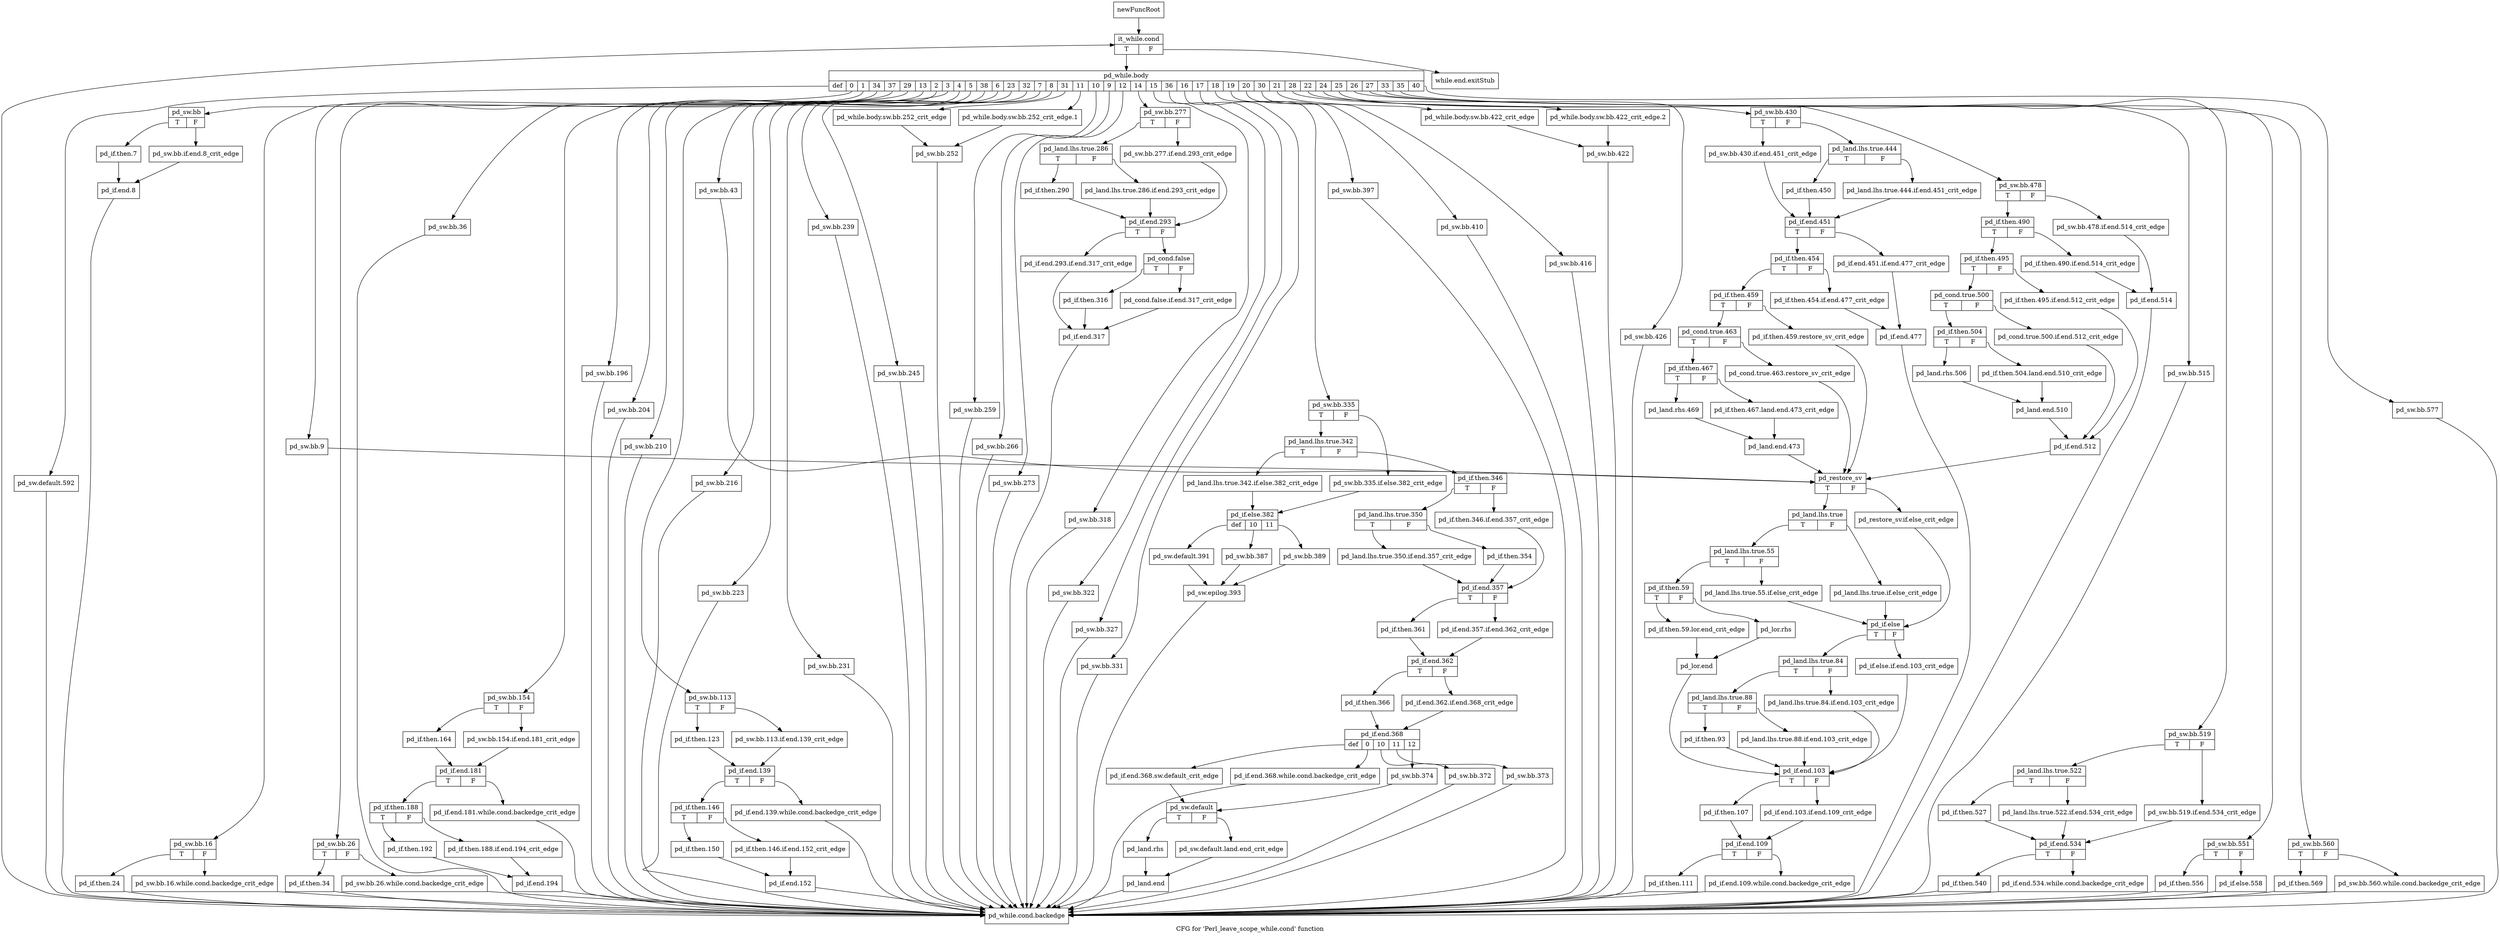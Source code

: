 digraph "CFG for 'Perl_leave_scope_while.cond' function" {
	label="CFG for 'Perl_leave_scope_while.cond' function";

	Node0x5437950 [shape=record,label="{newFuncRoot}"];
	Node0x5437950 -> Node0x543b980;
	Node0x543b930 [shape=record,label="{while.end.exitStub}"];
	Node0x543b980 [shape=record,label="{it_while.cond|{<s0>T|<s1>F}}"];
	Node0x543b980:s0 -> Node0x543b9d0;
	Node0x543b980:s1 -> Node0x543b930;
	Node0x543b9d0 [shape=record,label="{pd_while.body|{<s0>def|<s1>0|<s2>1|<s3>34|<s4>37|<s5>29|<s6>13|<s7>2|<s8>3|<s9>4|<s10>5|<s11>38|<s12>6|<s13>23|<s14>32|<s15>7|<s16>8|<s17>31|<s18>11|<s19>10|<s20>9|<s21>12|<s22>14|<s23>15|<s24>36|<s25>16|<s26>17|<s27>18|<s28>19|<s29>20|<s30>30|<s31>21|<s32>28|<s33>22|<s34>24|<s35>25|<s36>26|<s37>27|<s38>33|<s39>35|<s40>40}}"];
	Node0x543b9d0:s0 -> Node0x543eea0;
	Node0x543b9d0:s1 -> Node0x543ed60;
	Node0x543b9d0:s2 -> Node0x543e5e0;
	Node0x543b9d0:s3 -> Node0x543e4f0;
	Node0x543b9d0:s4 -> Node0x543e400;
	Node0x543b9d0:s5 -> Node0x543e3b0;
	Node0x543b9d0:s6 -> Node0x543e360;
	Node0x543b9d0:s7 -> Node0x543e090;
	Node0x543b9d0:s8 -> Node0x543ddc0;
	Node0x543b9d0:s9 -> Node0x543dd70;
	Node0x543b9d0:s10 -> Node0x543dd20;
	Node0x543b9d0:s11 -> Node0x543dcd0;
	Node0x543b9d0:s12 -> Node0x543dc80;
	Node0x543b9d0:s13 -> Node0x543dc30;
	Node0x543b9d0:s14 -> Node0x543dbe0;
	Node0x543b9d0:s15 -> Node0x543db90;
	Node0x543b9d0:s16 -> Node0x543db40;
	Node0x543b9d0:s17 -> Node0x543daa0;
	Node0x543b9d0:s18 -> Node0x543da50;
	Node0x543b9d0:s19 -> Node0x543da00;
	Node0x543b9d0:s20 -> Node0x543d9b0;
	Node0x543b9d0:s21 -> Node0x543d960;
	Node0x543b9d0:s22 -> Node0x543d5f0;
	Node0x543b9d0:s23 -> Node0x543d5a0;
	Node0x543b9d0:s24 -> Node0x543d550;
	Node0x543b9d0:s25 -> Node0x543d500;
	Node0x543b9d0:s26 -> Node0x543d4b0;
	Node0x543b9d0:s27 -> Node0x543cb50;
	Node0x543b9d0:s28 -> Node0x543cb00;
	Node0x543b9d0:s29 -> Node0x543cab0;
	Node0x543b9d0:s30 -> Node0x543ca60;
	Node0x543b9d0:s31 -> Node0x543c9c0;
	Node0x543b9d0:s32 -> Node0x543c970;
	Node0x543b9d0:s33 -> Node0x543c920;
	Node0x543b9d0:s34 -> Node0x543c380;
	Node0x543b9d0:s35 -> Node0x543bf20;
	Node0x543b9d0:s36 -> Node0x543bed0;
	Node0x543b9d0:s37 -> Node0x543bc50;
	Node0x543b9d0:s38 -> Node0x543bb60;
	Node0x543b9d0:s39 -> Node0x543ba70;
	Node0x543b9d0:s40 -> Node0x543ba20;
	Node0x543ba20 [shape=record,label="{pd_sw.bb.577}"];
	Node0x543ba20 -> Node0x543eef0;
	Node0x543ba70 [shape=record,label="{pd_sw.bb.560|{<s0>T|<s1>F}}"];
	Node0x543ba70:s0 -> Node0x543bb10;
	Node0x543ba70:s1 -> Node0x543bac0;
	Node0x543bac0 [shape=record,label="{pd_sw.bb.560.while.cond.backedge_crit_edge}"];
	Node0x543bac0 -> Node0x543eef0;
	Node0x543bb10 [shape=record,label="{pd_if.then.569}"];
	Node0x543bb10 -> Node0x543eef0;
	Node0x543bb60 [shape=record,label="{pd_sw.bb.551|{<s0>T|<s1>F}}"];
	Node0x543bb60:s0 -> Node0x543bc00;
	Node0x543bb60:s1 -> Node0x543bbb0;
	Node0x543bbb0 [shape=record,label="{pd_if.else.558}"];
	Node0x543bbb0 -> Node0x543eef0;
	Node0x543bc00 [shape=record,label="{pd_if.then.556}"];
	Node0x543bc00 -> Node0x543eef0;
	Node0x543bc50 [shape=record,label="{pd_sw.bb.519|{<s0>T|<s1>F}}"];
	Node0x543bc50:s0 -> Node0x543bcf0;
	Node0x543bc50:s1 -> Node0x543bca0;
	Node0x543bca0 [shape=record,label="{pd_sw.bb.519.if.end.534_crit_edge}"];
	Node0x543bca0 -> Node0x543bde0;
	Node0x543bcf0 [shape=record,label="{pd_land.lhs.true.522|{<s0>T|<s1>F}}"];
	Node0x543bcf0:s0 -> Node0x543bd90;
	Node0x543bcf0:s1 -> Node0x543bd40;
	Node0x543bd40 [shape=record,label="{pd_land.lhs.true.522.if.end.534_crit_edge}"];
	Node0x543bd40 -> Node0x543bde0;
	Node0x543bd90 [shape=record,label="{pd_if.then.527}"];
	Node0x543bd90 -> Node0x543bde0;
	Node0x543bde0 [shape=record,label="{pd_if.end.534|{<s0>T|<s1>F}}"];
	Node0x543bde0:s0 -> Node0x543be80;
	Node0x543bde0:s1 -> Node0x543be30;
	Node0x543be30 [shape=record,label="{pd_if.end.534.while.cond.backedge_crit_edge}"];
	Node0x543be30 -> Node0x543eef0;
	Node0x543be80 [shape=record,label="{pd_if.then.540}"];
	Node0x543be80 -> Node0x543eef0;
	Node0x543bed0 [shape=record,label="{pd_sw.bb.515}"];
	Node0x543bed0 -> Node0x543eef0;
	Node0x543bf20 [shape=record,label="{pd_sw.bb.478|{<s0>T|<s1>F}}"];
	Node0x543bf20:s0 -> Node0x543bfc0;
	Node0x543bf20:s1 -> Node0x543bf70;
	Node0x543bf70 [shape=record,label="{pd_sw.bb.478.if.end.514_crit_edge}"];
	Node0x543bf70 -> Node0x543c060;
	Node0x543bfc0 [shape=record,label="{pd_if.then.490|{<s0>T|<s1>F}}"];
	Node0x543bfc0:s0 -> Node0x543c0b0;
	Node0x543bfc0:s1 -> Node0x543c010;
	Node0x543c010 [shape=record,label="{pd_if.then.490.if.end.514_crit_edge}"];
	Node0x543c010 -> Node0x543c060;
	Node0x543c060 [shape=record,label="{pd_if.end.514}"];
	Node0x543c060 -> Node0x543eef0;
	Node0x543c0b0 [shape=record,label="{pd_if.then.495|{<s0>T|<s1>F}}"];
	Node0x543c0b0:s0 -> Node0x543c150;
	Node0x543c0b0:s1 -> Node0x543c100;
	Node0x543c100 [shape=record,label="{pd_if.then.495.if.end.512_crit_edge}"];
	Node0x543c100 -> Node0x543c330;
	Node0x543c150 [shape=record,label="{pd_cond.true.500|{<s0>T|<s1>F}}"];
	Node0x543c150:s0 -> Node0x543c1f0;
	Node0x543c150:s1 -> Node0x543c1a0;
	Node0x543c1a0 [shape=record,label="{pd_cond.true.500.if.end.512_crit_edge}"];
	Node0x543c1a0 -> Node0x543c330;
	Node0x543c1f0 [shape=record,label="{pd_if.then.504|{<s0>T|<s1>F}}"];
	Node0x543c1f0:s0 -> Node0x543c290;
	Node0x543c1f0:s1 -> Node0x543c240;
	Node0x543c240 [shape=record,label="{pd_if.then.504.land.end.510_crit_edge}"];
	Node0x543c240 -> Node0x543c2e0;
	Node0x543c290 [shape=record,label="{pd_land.rhs.506}"];
	Node0x543c290 -> Node0x543c2e0;
	Node0x543c2e0 [shape=record,label="{pd_land.end.510}"];
	Node0x543c2e0 -> Node0x543c330;
	Node0x543c330 [shape=record,label="{pd_if.end.512}"];
	Node0x543c330 -> Node0x543e630;
	Node0x543c380 [shape=record,label="{pd_sw.bb.430|{<s0>T|<s1>F}}"];
	Node0x543c380:s0 -> Node0x543c4c0;
	Node0x543c380:s1 -> Node0x543c3d0;
	Node0x543c3d0 [shape=record,label="{pd_land.lhs.true.444|{<s0>T|<s1>F}}"];
	Node0x543c3d0:s0 -> Node0x543c470;
	Node0x543c3d0:s1 -> Node0x543c420;
	Node0x543c420 [shape=record,label="{pd_land.lhs.true.444.if.end.451_crit_edge}"];
	Node0x543c420 -> Node0x543c510;
	Node0x543c470 [shape=record,label="{pd_if.then.450}"];
	Node0x543c470 -> Node0x543c510;
	Node0x543c4c0 [shape=record,label="{pd_sw.bb.430.if.end.451_crit_edge}"];
	Node0x543c4c0 -> Node0x543c510;
	Node0x543c510 [shape=record,label="{pd_if.end.451|{<s0>T|<s1>F}}"];
	Node0x543c510:s0 -> Node0x543c5b0;
	Node0x543c510:s1 -> Node0x543c560;
	Node0x543c560 [shape=record,label="{pd_if.end.451.if.end.477_crit_edge}"];
	Node0x543c560 -> Node0x543c650;
	Node0x543c5b0 [shape=record,label="{pd_if.then.454|{<s0>T|<s1>F}}"];
	Node0x543c5b0:s0 -> Node0x543c6a0;
	Node0x543c5b0:s1 -> Node0x543c600;
	Node0x543c600 [shape=record,label="{pd_if.then.454.if.end.477_crit_edge}"];
	Node0x543c600 -> Node0x543c650;
	Node0x543c650 [shape=record,label="{pd_if.end.477}"];
	Node0x543c650 -> Node0x543eef0;
	Node0x543c6a0 [shape=record,label="{pd_if.then.459|{<s0>T|<s1>F}}"];
	Node0x543c6a0:s0 -> Node0x543c740;
	Node0x543c6a0:s1 -> Node0x543c6f0;
	Node0x543c6f0 [shape=record,label="{pd_if.then.459.restore_sv_crit_edge}"];
	Node0x543c6f0 -> Node0x543e630;
	Node0x543c740 [shape=record,label="{pd_cond.true.463|{<s0>T|<s1>F}}"];
	Node0x543c740:s0 -> Node0x543c7e0;
	Node0x543c740:s1 -> Node0x543c790;
	Node0x543c790 [shape=record,label="{pd_cond.true.463.restore_sv_crit_edge}"];
	Node0x543c790 -> Node0x543e630;
	Node0x543c7e0 [shape=record,label="{pd_if.then.467|{<s0>T|<s1>F}}"];
	Node0x543c7e0:s0 -> Node0x543c880;
	Node0x543c7e0:s1 -> Node0x543c830;
	Node0x543c830 [shape=record,label="{pd_if.then.467.land.end.473_crit_edge}"];
	Node0x543c830 -> Node0x543c8d0;
	Node0x543c880 [shape=record,label="{pd_land.rhs.469}"];
	Node0x543c880 -> Node0x543c8d0;
	Node0x543c8d0 [shape=record,label="{pd_land.end.473}"];
	Node0x543c8d0 -> Node0x543e630;
	Node0x543c920 [shape=record,label="{pd_sw.bb.426}"];
	Node0x543c920 -> Node0x543eef0;
	Node0x543c970 [shape=record,label="{pd_while.body.sw.bb.422_crit_edge.2}"];
	Node0x543c970 -> Node0x543ca10;
	Node0x543c9c0 [shape=record,label="{pd_while.body.sw.bb.422_crit_edge}"];
	Node0x543c9c0 -> Node0x543ca10;
	Node0x543ca10 [shape=record,label="{pd_sw.bb.422}"];
	Node0x543ca10 -> Node0x543eef0;
	Node0x543ca60 [shape=record,label="{pd_sw.bb.416}"];
	Node0x543ca60 -> Node0x543eef0;
	Node0x543cab0 [shape=record,label="{pd_sw.bb.410}"];
	Node0x543cab0 -> Node0x543eef0;
	Node0x543cb00 [shape=record,label="{pd_sw.bb.397}"];
	Node0x543cb00 -> Node0x543eef0;
	Node0x543cb50 [shape=record,label="{pd_sw.bb.335|{<s0>T|<s1>F}}"];
	Node0x543cb50:s0 -> Node0x543cbf0;
	Node0x543cb50:s1 -> Node0x543cba0;
	Node0x543cba0 [shape=record,label="{pd_sw.bb.335.if.else.382_crit_edge}"];
	Node0x543cba0 -> Node0x543d320;
	Node0x543cbf0 [shape=record,label="{pd_land.lhs.true.342|{<s0>T|<s1>F}}"];
	Node0x543cbf0:s0 -> Node0x543d2d0;
	Node0x543cbf0:s1 -> Node0x543cc40;
	Node0x543cc40 [shape=record,label="{pd_if.then.346|{<s0>T|<s1>F}}"];
	Node0x543cc40:s0 -> Node0x543cce0;
	Node0x543cc40:s1 -> Node0x543cc90;
	Node0x543cc90 [shape=record,label="{pd_if.then.346.if.end.357_crit_edge}"];
	Node0x543cc90 -> Node0x543cdd0;
	Node0x543cce0 [shape=record,label="{pd_land.lhs.true.350|{<s0>T|<s1>F}}"];
	Node0x543cce0:s0 -> Node0x543cd80;
	Node0x543cce0:s1 -> Node0x543cd30;
	Node0x543cd30 [shape=record,label="{pd_if.then.354}"];
	Node0x543cd30 -> Node0x543cdd0;
	Node0x543cd80 [shape=record,label="{pd_land.lhs.true.350.if.end.357_crit_edge}"];
	Node0x543cd80 -> Node0x543cdd0;
	Node0x543cdd0 [shape=record,label="{pd_if.end.357|{<s0>T|<s1>F}}"];
	Node0x543cdd0:s0 -> Node0x543ce70;
	Node0x543cdd0:s1 -> Node0x543ce20;
	Node0x543ce20 [shape=record,label="{pd_if.end.357.if.end.362_crit_edge}"];
	Node0x543ce20 -> Node0x543cec0;
	Node0x543ce70 [shape=record,label="{pd_if.then.361}"];
	Node0x543ce70 -> Node0x543cec0;
	Node0x543cec0 [shape=record,label="{pd_if.end.362|{<s0>T|<s1>F}}"];
	Node0x543cec0:s0 -> Node0x543cf60;
	Node0x543cec0:s1 -> Node0x543cf10;
	Node0x543cf10 [shape=record,label="{pd_if.end.362.if.end.368_crit_edge}"];
	Node0x543cf10 -> Node0x543cfb0;
	Node0x543cf60 [shape=record,label="{pd_if.then.366}"];
	Node0x543cf60 -> Node0x543cfb0;
	Node0x543cfb0 [shape=record,label="{pd_if.end.368|{<s0>def|<s1>0|<s2>10|<s3>11|<s4>12}}"];
	Node0x543cfb0:s0 -> Node0x543d140;
	Node0x543cfb0:s1 -> Node0x543d0f0;
	Node0x543cfb0:s2 -> Node0x543d0a0;
	Node0x543cfb0:s3 -> Node0x543d050;
	Node0x543cfb0:s4 -> Node0x543d000;
	Node0x543d000 [shape=record,label="{pd_sw.bb.374}"];
	Node0x543d000 -> Node0x543d190;
	Node0x543d050 [shape=record,label="{pd_sw.bb.373}"];
	Node0x543d050 -> Node0x543eef0;
	Node0x543d0a0 [shape=record,label="{pd_sw.bb.372}"];
	Node0x543d0a0 -> Node0x543eef0;
	Node0x543d0f0 [shape=record,label="{pd_if.end.368.while.cond.backedge_crit_edge}"];
	Node0x543d0f0 -> Node0x543eef0;
	Node0x543d140 [shape=record,label="{pd_if.end.368.sw.default_crit_edge}"];
	Node0x543d140 -> Node0x543d190;
	Node0x543d190 [shape=record,label="{pd_sw.default|{<s0>T|<s1>F}}"];
	Node0x543d190:s0 -> Node0x543d230;
	Node0x543d190:s1 -> Node0x543d1e0;
	Node0x543d1e0 [shape=record,label="{pd_sw.default.land.end_crit_edge}"];
	Node0x543d1e0 -> Node0x543d280;
	Node0x543d230 [shape=record,label="{pd_land.rhs}"];
	Node0x543d230 -> Node0x543d280;
	Node0x543d280 [shape=record,label="{pd_land.end}"];
	Node0x543d280 -> Node0x543eef0;
	Node0x543d2d0 [shape=record,label="{pd_land.lhs.true.342.if.else.382_crit_edge}"];
	Node0x543d2d0 -> Node0x543d320;
	Node0x543d320 [shape=record,label="{pd_if.else.382|{<s0>def|<s1>10|<s2>11}}"];
	Node0x543d320:s0 -> Node0x543d410;
	Node0x543d320:s1 -> Node0x543d3c0;
	Node0x543d320:s2 -> Node0x543d370;
	Node0x543d370 [shape=record,label="{pd_sw.bb.389}"];
	Node0x543d370 -> Node0x543d460;
	Node0x543d3c0 [shape=record,label="{pd_sw.bb.387}"];
	Node0x543d3c0 -> Node0x543d460;
	Node0x543d410 [shape=record,label="{pd_sw.default.391}"];
	Node0x543d410 -> Node0x543d460;
	Node0x543d460 [shape=record,label="{pd_sw.epilog.393}"];
	Node0x543d460 -> Node0x543eef0;
	Node0x543d4b0 [shape=record,label="{pd_sw.bb.331}"];
	Node0x543d4b0 -> Node0x543eef0;
	Node0x543d500 [shape=record,label="{pd_sw.bb.327}"];
	Node0x543d500 -> Node0x543eef0;
	Node0x543d550 [shape=record,label="{pd_sw.bb.322}"];
	Node0x543d550 -> Node0x543eef0;
	Node0x543d5a0 [shape=record,label="{pd_sw.bb.318}"];
	Node0x543d5a0 -> Node0x543eef0;
	Node0x543d5f0 [shape=record,label="{pd_sw.bb.277|{<s0>T|<s1>F}}"];
	Node0x543d5f0:s0 -> Node0x543d690;
	Node0x543d5f0:s1 -> Node0x543d640;
	Node0x543d640 [shape=record,label="{pd_sw.bb.277.if.end.293_crit_edge}"];
	Node0x543d640 -> Node0x543d780;
	Node0x543d690 [shape=record,label="{pd_land.lhs.true.286|{<s0>T|<s1>F}}"];
	Node0x543d690:s0 -> Node0x543d730;
	Node0x543d690:s1 -> Node0x543d6e0;
	Node0x543d6e0 [shape=record,label="{pd_land.lhs.true.286.if.end.293_crit_edge}"];
	Node0x543d6e0 -> Node0x543d780;
	Node0x543d730 [shape=record,label="{pd_if.then.290}"];
	Node0x543d730 -> Node0x543d780;
	Node0x543d780 [shape=record,label="{pd_if.end.293|{<s0>T|<s1>F}}"];
	Node0x543d780:s0 -> Node0x543d8c0;
	Node0x543d780:s1 -> Node0x543d7d0;
	Node0x543d7d0 [shape=record,label="{pd_cond.false|{<s0>T|<s1>F}}"];
	Node0x543d7d0:s0 -> Node0x543d870;
	Node0x543d7d0:s1 -> Node0x543d820;
	Node0x543d820 [shape=record,label="{pd_cond.false.if.end.317_crit_edge}"];
	Node0x543d820 -> Node0x543d910;
	Node0x543d870 [shape=record,label="{pd_if.then.316}"];
	Node0x543d870 -> Node0x543d910;
	Node0x543d8c0 [shape=record,label="{pd_if.end.293.if.end.317_crit_edge}"];
	Node0x543d8c0 -> Node0x543d910;
	Node0x543d910 [shape=record,label="{pd_if.end.317}"];
	Node0x543d910 -> Node0x543eef0;
	Node0x543d960 [shape=record,label="{pd_sw.bb.273}"];
	Node0x543d960 -> Node0x543eef0;
	Node0x543d9b0 [shape=record,label="{pd_sw.bb.266}"];
	Node0x543d9b0 -> Node0x543eef0;
	Node0x543da00 [shape=record,label="{pd_sw.bb.259}"];
	Node0x543da00 -> Node0x543eef0;
	Node0x543da50 [shape=record,label="{pd_while.body.sw.bb.252_crit_edge.1}"];
	Node0x543da50 -> Node0x543daf0;
	Node0x543daa0 [shape=record,label="{pd_while.body.sw.bb.252_crit_edge}"];
	Node0x543daa0 -> Node0x543daf0;
	Node0x543daf0 [shape=record,label="{pd_sw.bb.252}"];
	Node0x543daf0 -> Node0x543eef0;
	Node0x543db40 [shape=record,label="{pd_sw.bb.245}"];
	Node0x543db40 -> Node0x543eef0;
	Node0x543db90 [shape=record,label="{pd_sw.bb.239}"];
	Node0x543db90 -> Node0x543eef0;
	Node0x543dbe0 [shape=record,label="{pd_sw.bb.231}"];
	Node0x543dbe0 -> Node0x543eef0;
	Node0x543dc30 [shape=record,label="{pd_sw.bb.223}"];
	Node0x543dc30 -> Node0x543eef0;
	Node0x543dc80 [shape=record,label="{pd_sw.bb.216}"];
	Node0x543dc80 -> Node0x543eef0;
	Node0x543dcd0 [shape=record,label="{pd_sw.bb.210}"];
	Node0x543dcd0 -> Node0x543eef0;
	Node0x543dd20 [shape=record,label="{pd_sw.bb.204}"];
	Node0x543dd20 -> Node0x543eef0;
	Node0x543dd70 [shape=record,label="{pd_sw.bb.196}"];
	Node0x543dd70 -> Node0x543eef0;
	Node0x543ddc0 [shape=record,label="{pd_sw.bb.154|{<s0>T|<s1>F}}"];
	Node0x543ddc0:s0 -> Node0x543de60;
	Node0x543ddc0:s1 -> Node0x543de10;
	Node0x543de10 [shape=record,label="{pd_sw.bb.154.if.end.181_crit_edge}"];
	Node0x543de10 -> Node0x543deb0;
	Node0x543de60 [shape=record,label="{pd_if.then.164}"];
	Node0x543de60 -> Node0x543deb0;
	Node0x543deb0 [shape=record,label="{pd_if.end.181|{<s0>T|<s1>F}}"];
	Node0x543deb0:s0 -> Node0x543df50;
	Node0x543deb0:s1 -> Node0x543df00;
	Node0x543df00 [shape=record,label="{pd_if.end.181.while.cond.backedge_crit_edge}"];
	Node0x543df00 -> Node0x543eef0;
	Node0x543df50 [shape=record,label="{pd_if.then.188|{<s0>T|<s1>F}}"];
	Node0x543df50:s0 -> Node0x543dff0;
	Node0x543df50:s1 -> Node0x543dfa0;
	Node0x543dfa0 [shape=record,label="{pd_if.then.188.if.end.194_crit_edge}"];
	Node0x543dfa0 -> Node0x543e040;
	Node0x543dff0 [shape=record,label="{pd_if.then.192}"];
	Node0x543dff0 -> Node0x543e040;
	Node0x543e040 [shape=record,label="{pd_if.end.194}"];
	Node0x543e040 -> Node0x543eef0;
	Node0x543e090 [shape=record,label="{pd_sw.bb.113|{<s0>T|<s1>F}}"];
	Node0x543e090:s0 -> Node0x543e130;
	Node0x543e090:s1 -> Node0x543e0e0;
	Node0x543e0e0 [shape=record,label="{pd_sw.bb.113.if.end.139_crit_edge}"];
	Node0x543e0e0 -> Node0x543e180;
	Node0x543e130 [shape=record,label="{pd_if.then.123}"];
	Node0x543e130 -> Node0x543e180;
	Node0x543e180 [shape=record,label="{pd_if.end.139|{<s0>T|<s1>F}}"];
	Node0x543e180:s0 -> Node0x543e220;
	Node0x543e180:s1 -> Node0x543e1d0;
	Node0x543e1d0 [shape=record,label="{pd_if.end.139.while.cond.backedge_crit_edge}"];
	Node0x543e1d0 -> Node0x543eef0;
	Node0x543e220 [shape=record,label="{pd_if.then.146|{<s0>T|<s1>F}}"];
	Node0x543e220:s0 -> Node0x543e2c0;
	Node0x543e220:s1 -> Node0x543e270;
	Node0x543e270 [shape=record,label="{pd_if.then.146.if.end.152_crit_edge}"];
	Node0x543e270 -> Node0x543e310;
	Node0x543e2c0 [shape=record,label="{pd_if.then.150}"];
	Node0x543e2c0 -> Node0x543e310;
	Node0x543e310 [shape=record,label="{pd_if.end.152}"];
	Node0x543e310 -> Node0x543eef0;
	Node0x543e360 [shape=record,label="{pd_sw.bb.43}"];
	Node0x543e360 -> Node0x543e630;
	Node0x543e3b0 [shape=record,label="{pd_sw.bb.36}"];
	Node0x543e3b0 -> Node0x543eef0;
	Node0x543e400 [shape=record,label="{pd_sw.bb.26|{<s0>T|<s1>F}}"];
	Node0x543e400:s0 -> Node0x543e4a0;
	Node0x543e400:s1 -> Node0x543e450;
	Node0x543e450 [shape=record,label="{pd_sw.bb.26.while.cond.backedge_crit_edge}"];
	Node0x543e450 -> Node0x543eef0;
	Node0x543e4a0 [shape=record,label="{pd_if.then.34}"];
	Node0x543e4a0 -> Node0x543eef0;
	Node0x543e4f0 [shape=record,label="{pd_sw.bb.16|{<s0>T|<s1>F}}"];
	Node0x543e4f0:s0 -> Node0x543e590;
	Node0x543e4f0:s1 -> Node0x543e540;
	Node0x543e540 [shape=record,label="{pd_sw.bb.16.while.cond.backedge_crit_edge}"];
	Node0x543e540 -> Node0x543eef0;
	Node0x543e590 [shape=record,label="{pd_if.then.24}"];
	Node0x543e590 -> Node0x543eef0;
	Node0x543e5e0 [shape=record,label="{pd_sw.bb.9}"];
	Node0x543e5e0 -> Node0x543e630;
	Node0x543e630 [shape=record,label="{pd_restore_sv|{<s0>T|<s1>F}}"];
	Node0x543e630:s0 -> Node0x543e6d0;
	Node0x543e630:s1 -> Node0x543e680;
	Node0x543e680 [shape=record,label="{pd_restore_sv.if.else_crit_edge}"];
	Node0x543e680 -> Node0x543e810;
	Node0x543e6d0 [shape=record,label="{pd_land.lhs.true|{<s0>T|<s1>F}}"];
	Node0x543e6d0:s0 -> Node0x543e770;
	Node0x543e6d0:s1 -> Node0x543e720;
	Node0x543e720 [shape=record,label="{pd_land.lhs.true.if.else_crit_edge}"];
	Node0x543e720 -> Node0x543e810;
	Node0x543e770 [shape=record,label="{pd_land.lhs.true.55|{<s0>T|<s1>F}}"];
	Node0x543e770:s0 -> Node0x543ea40;
	Node0x543e770:s1 -> Node0x543e7c0;
	Node0x543e7c0 [shape=record,label="{pd_land.lhs.true.55.if.else_crit_edge}"];
	Node0x543e7c0 -> Node0x543e810;
	Node0x543e810 [shape=record,label="{pd_if.else|{<s0>T|<s1>F}}"];
	Node0x543e810:s0 -> Node0x543e8b0;
	Node0x543e810:s1 -> Node0x543e860;
	Node0x543e860 [shape=record,label="{pd_if.else.if.end.103_crit_edge}"];
	Node0x543e860 -> Node0x543eb80;
	Node0x543e8b0 [shape=record,label="{pd_land.lhs.true.84|{<s0>T|<s1>F}}"];
	Node0x543e8b0:s0 -> Node0x543e950;
	Node0x543e8b0:s1 -> Node0x543e900;
	Node0x543e900 [shape=record,label="{pd_land.lhs.true.84.if.end.103_crit_edge}"];
	Node0x543e900 -> Node0x543eb80;
	Node0x543e950 [shape=record,label="{pd_land.lhs.true.88|{<s0>T|<s1>F}}"];
	Node0x543e950:s0 -> Node0x543e9f0;
	Node0x543e950:s1 -> Node0x543e9a0;
	Node0x543e9a0 [shape=record,label="{pd_land.lhs.true.88.if.end.103_crit_edge}"];
	Node0x543e9a0 -> Node0x543eb80;
	Node0x543e9f0 [shape=record,label="{pd_if.then.93}"];
	Node0x543e9f0 -> Node0x543eb80;
	Node0x543ea40 [shape=record,label="{pd_if.then.59|{<s0>T|<s1>F}}"];
	Node0x543ea40:s0 -> Node0x543eae0;
	Node0x543ea40:s1 -> Node0x543ea90;
	Node0x543ea90 [shape=record,label="{pd_lor.rhs}"];
	Node0x543ea90 -> Node0x543eb30;
	Node0x543eae0 [shape=record,label="{pd_if.then.59.lor.end_crit_edge}"];
	Node0x543eae0 -> Node0x543eb30;
	Node0x543eb30 [shape=record,label="{pd_lor.end}"];
	Node0x543eb30 -> Node0x543eb80;
	Node0x543eb80 [shape=record,label="{pd_if.end.103|{<s0>T|<s1>F}}"];
	Node0x543eb80:s0 -> Node0x543ec20;
	Node0x543eb80:s1 -> Node0x543ebd0;
	Node0x543ebd0 [shape=record,label="{pd_if.end.103.if.end.109_crit_edge}"];
	Node0x543ebd0 -> Node0x543ec70;
	Node0x543ec20 [shape=record,label="{pd_if.then.107}"];
	Node0x543ec20 -> Node0x543ec70;
	Node0x543ec70 [shape=record,label="{pd_if.end.109|{<s0>T|<s1>F}}"];
	Node0x543ec70:s0 -> Node0x543ed10;
	Node0x543ec70:s1 -> Node0x543ecc0;
	Node0x543ecc0 [shape=record,label="{pd_if.end.109.while.cond.backedge_crit_edge}"];
	Node0x543ecc0 -> Node0x543eef0;
	Node0x543ed10 [shape=record,label="{pd_if.then.111}"];
	Node0x543ed10 -> Node0x543eef0;
	Node0x543ed60 [shape=record,label="{pd_sw.bb|{<s0>T|<s1>F}}"];
	Node0x543ed60:s0 -> Node0x543ee00;
	Node0x543ed60:s1 -> Node0x543edb0;
	Node0x543edb0 [shape=record,label="{pd_sw.bb.if.end.8_crit_edge}"];
	Node0x543edb0 -> Node0x543ee50;
	Node0x543ee00 [shape=record,label="{pd_if.then.7}"];
	Node0x543ee00 -> Node0x543ee50;
	Node0x543ee50 [shape=record,label="{pd_if.end.8}"];
	Node0x543ee50 -> Node0x543eef0;
	Node0x543eea0 [shape=record,label="{pd_sw.default.592}"];
	Node0x543eea0 -> Node0x543eef0;
	Node0x543eef0 [shape=record,label="{pd_while.cond.backedge}"];
	Node0x543eef0 -> Node0x543b980;
}
